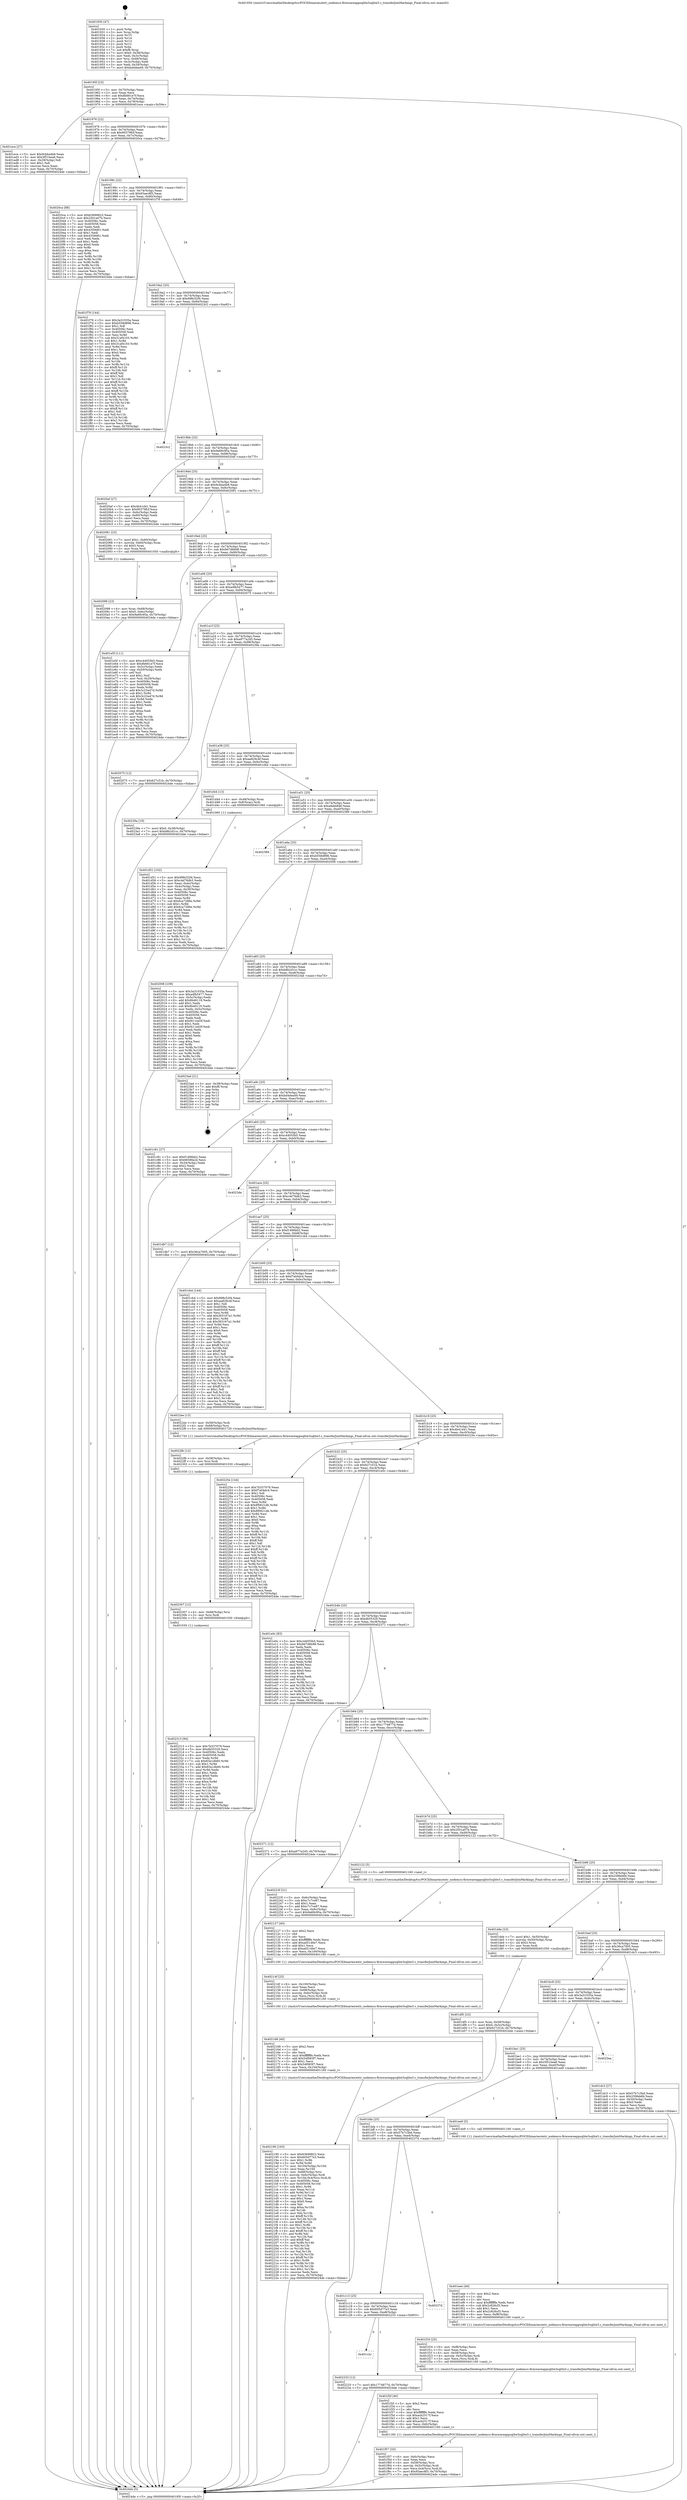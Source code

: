 digraph "0x401930" {
  label = "0x401930 (/mnt/c/Users/mathe/Desktop/tcc/POCII/binaries/extr_nodemcu-firmwareappsqlite3sqlite3.c_transferJoinMarkings_Final-ollvm.out::main(0))"
  labelloc = "t"
  node[shape=record]

  Entry [label="",width=0.3,height=0.3,shape=circle,fillcolor=black,style=filled]
  "0x40195f" [label="{
     0x40195f [23]\l
     | [instrs]\l
     &nbsp;&nbsp;0x40195f \<+3\>: mov -0x70(%rbp),%eax\l
     &nbsp;&nbsp;0x401962 \<+2\>: mov %eax,%ecx\l
     &nbsp;&nbsp;0x401964 \<+6\>: sub $0x8b661e7f,%ecx\l
     &nbsp;&nbsp;0x40196a \<+3\>: mov %eax,-0x74(%rbp)\l
     &nbsp;&nbsp;0x40196d \<+3\>: mov %ecx,-0x78(%rbp)\l
     &nbsp;&nbsp;0x401970 \<+6\>: je 0000000000401ece \<main+0x59e\>\l
  }"]
  "0x401ece" [label="{
     0x401ece [27]\l
     | [instrs]\l
     &nbsp;&nbsp;0x401ece \<+5\>: mov $0x9cbba4b8,%eax\l
     &nbsp;&nbsp;0x401ed3 \<+5\>: mov $0x3f51bea6,%ecx\l
     &nbsp;&nbsp;0x401ed8 \<+3\>: mov -0x29(%rbp),%dl\l
     &nbsp;&nbsp;0x401edb \<+3\>: test $0x1,%dl\l
     &nbsp;&nbsp;0x401ede \<+3\>: cmovne %ecx,%eax\l
     &nbsp;&nbsp;0x401ee1 \<+3\>: mov %eax,-0x70(%rbp)\l
     &nbsp;&nbsp;0x401ee4 \<+5\>: jmp 00000000004024de \<main+0xbae\>\l
  }"]
  "0x401976" [label="{
     0x401976 [22]\l
     | [instrs]\l
     &nbsp;&nbsp;0x401976 \<+5\>: jmp 000000000040197b \<main+0x4b\>\l
     &nbsp;&nbsp;0x40197b \<+3\>: mov -0x74(%rbp),%eax\l
     &nbsp;&nbsp;0x40197e \<+5\>: sub $0x90379fcf,%eax\l
     &nbsp;&nbsp;0x401983 \<+3\>: mov %eax,-0x7c(%rbp)\l
     &nbsp;&nbsp;0x401986 \<+6\>: je 00000000004020ca \<main+0x79a\>\l
  }"]
  Exit [label="",width=0.3,height=0.3,shape=circle,fillcolor=black,style=filled,peripheries=2]
  "0x4020ca" [label="{
     0x4020ca [88]\l
     | [instrs]\l
     &nbsp;&nbsp;0x4020ca \<+5\>: mov $0x63699823,%eax\l
     &nbsp;&nbsp;0x4020cf \<+5\>: mov $0x2501a07b,%ecx\l
     &nbsp;&nbsp;0x4020d4 \<+7\>: mov 0x40506c,%edx\l
     &nbsp;&nbsp;0x4020db \<+7\>: mov 0x405058,%esi\l
     &nbsp;&nbsp;0x4020e2 \<+2\>: mov %edx,%edi\l
     &nbsp;&nbsp;0x4020e4 \<+6\>: add $0x4359d61,%edi\l
     &nbsp;&nbsp;0x4020ea \<+3\>: sub $0x1,%edi\l
     &nbsp;&nbsp;0x4020ed \<+6\>: sub $0x4359d61,%edi\l
     &nbsp;&nbsp;0x4020f3 \<+3\>: imul %edi,%edx\l
     &nbsp;&nbsp;0x4020f6 \<+3\>: and $0x1,%edx\l
     &nbsp;&nbsp;0x4020f9 \<+3\>: cmp $0x0,%edx\l
     &nbsp;&nbsp;0x4020fc \<+4\>: sete %r8b\l
     &nbsp;&nbsp;0x402100 \<+3\>: cmp $0xa,%esi\l
     &nbsp;&nbsp;0x402103 \<+4\>: setl %r9b\l
     &nbsp;&nbsp;0x402107 \<+3\>: mov %r8b,%r10b\l
     &nbsp;&nbsp;0x40210a \<+3\>: and %r9b,%r10b\l
     &nbsp;&nbsp;0x40210d \<+3\>: xor %r9b,%r8b\l
     &nbsp;&nbsp;0x402110 \<+3\>: or %r8b,%r10b\l
     &nbsp;&nbsp;0x402113 \<+4\>: test $0x1,%r10b\l
     &nbsp;&nbsp;0x402117 \<+3\>: cmovne %ecx,%eax\l
     &nbsp;&nbsp;0x40211a \<+3\>: mov %eax,-0x70(%rbp)\l
     &nbsp;&nbsp;0x40211d \<+5\>: jmp 00000000004024de \<main+0xbae\>\l
  }"]
  "0x40198c" [label="{
     0x40198c [22]\l
     | [instrs]\l
     &nbsp;&nbsp;0x40198c \<+5\>: jmp 0000000000401991 \<main+0x61\>\l
     &nbsp;&nbsp;0x401991 \<+3\>: mov -0x74(%rbp),%eax\l
     &nbsp;&nbsp;0x401994 \<+5\>: sub $0x93aec8f3,%eax\l
     &nbsp;&nbsp;0x401999 \<+3\>: mov %eax,-0x80(%rbp)\l
     &nbsp;&nbsp;0x40199c \<+6\>: je 0000000000401f78 \<main+0x648\>\l
  }"]
  "0x402313" [label="{
     0x402313 [94]\l
     | [instrs]\l
     &nbsp;&nbsp;0x402313 \<+5\>: mov $0x7b337079,%eax\l
     &nbsp;&nbsp;0x402318 \<+5\>: mov $0xdb55329,%ecx\l
     &nbsp;&nbsp;0x40231d \<+7\>: mov 0x40506c,%edx\l
     &nbsp;&nbsp;0x402324 \<+8\>: mov 0x405058,%r8d\l
     &nbsp;&nbsp;0x40232c \<+3\>: mov %edx,%r9d\l
     &nbsp;&nbsp;0x40232f \<+7\>: sub $0x83a1db60,%r9d\l
     &nbsp;&nbsp;0x402336 \<+4\>: sub $0x1,%r9d\l
     &nbsp;&nbsp;0x40233a \<+7\>: add $0x83a1db60,%r9d\l
     &nbsp;&nbsp;0x402341 \<+4\>: imul %r9d,%edx\l
     &nbsp;&nbsp;0x402345 \<+3\>: and $0x1,%edx\l
     &nbsp;&nbsp;0x402348 \<+3\>: cmp $0x0,%edx\l
     &nbsp;&nbsp;0x40234b \<+4\>: sete %r10b\l
     &nbsp;&nbsp;0x40234f \<+4\>: cmp $0xa,%r8d\l
     &nbsp;&nbsp;0x402353 \<+4\>: setl %r11b\l
     &nbsp;&nbsp;0x402357 \<+3\>: mov %r10b,%bl\l
     &nbsp;&nbsp;0x40235a \<+3\>: and %r11b,%bl\l
     &nbsp;&nbsp;0x40235d \<+3\>: xor %r11b,%r10b\l
     &nbsp;&nbsp;0x402360 \<+3\>: or %r10b,%bl\l
     &nbsp;&nbsp;0x402363 \<+3\>: test $0x1,%bl\l
     &nbsp;&nbsp;0x402366 \<+3\>: cmovne %ecx,%eax\l
     &nbsp;&nbsp;0x402369 \<+3\>: mov %eax,-0x70(%rbp)\l
     &nbsp;&nbsp;0x40236c \<+5\>: jmp 00000000004024de \<main+0xbae\>\l
  }"]
  "0x401f78" [label="{
     0x401f78 [144]\l
     | [instrs]\l
     &nbsp;&nbsp;0x401f78 \<+5\>: mov $0x3a31035a,%eax\l
     &nbsp;&nbsp;0x401f7d \<+5\>: mov $0xb558d896,%ecx\l
     &nbsp;&nbsp;0x401f82 \<+2\>: mov $0x1,%dl\l
     &nbsp;&nbsp;0x401f84 \<+7\>: mov 0x40506c,%esi\l
     &nbsp;&nbsp;0x401f8b \<+7\>: mov 0x405058,%edi\l
     &nbsp;&nbsp;0x401f92 \<+3\>: mov %esi,%r8d\l
     &nbsp;&nbsp;0x401f95 \<+7\>: sub $0x31af4103,%r8d\l
     &nbsp;&nbsp;0x401f9c \<+4\>: sub $0x1,%r8d\l
     &nbsp;&nbsp;0x401fa0 \<+7\>: add $0x31af4103,%r8d\l
     &nbsp;&nbsp;0x401fa7 \<+4\>: imul %r8d,%esi\l
     &nbsp;&nbsp;0x401fab \<+3\>: and $0x1,%esi\l
     &nbsp;&nbsp;0x401fae \<+3\>: cmp $0x0,%esi\l
     &nbsp;&nbsp;0x401fb1 \<+4\>: sete %r9b\l
     &nbsp;&nbsp;0x401fb5 \<+3\>: cmp $0xa,%edi\l
     &nbsp;&nbsp;0x401fb8 \<+4\>: setl %r10b\l
     &nbsp;&nbsp;0x401fbc \<+3\>: mov %r9b,%r11b\l
     &nbsp;&nbsp;0x401fbf \<+4\>: xor $0xff,%r11b\l
     &nbsp;&nbsp;0x401fc3 \<+3\>: mov %r10b,%bl\l
     &nbsp;&nbsp;0x401fc6 \<+3\>: xor $0xff,%bl\l
     &nbsp;&nbsp;0x401fc9 \<+3\>: xor $0x1,%dl\l
     &nbsp;&nbsp;0x401fcc \<+3\>: mov %r11b,%r14b\l
     &nbsp;&nbsp;0x401fcf \<+4\>: and $0xff,%r14b\l
     &nbsp;&nbsp;0x401fd3 \<+3\>: and %dl,%r9b\l
     &nbsp;&nbsp;0x401fd6 \<+3\>: mov %bl,%r15b\l
     &nbsp;&nbsp;0x401fd9 \<+4\>: and $0xff,%r15b\l
     &nbsp;&nbsp;0x401fdd \<+3\>: and %dl,%r10b\l
     &nbsp;&nbsp;0x401fe0 \<+3\>: or %r9b,%r14b\l
     &nbsp;&nbsp;0x401fe3 \<+3\>: or %r10b,%r15b\l
     &nbsp;&nbsp;0x401fe6 \<+3\>: xor %r15b,%r14b\l
     &nbsp;&nbsp;0x401fe9 \<+3\>: or %bl,%r11b\l
     &nbsp;&nbsp;0x401fec \<+4\>: xor $0xff,%r11b\l
     &nbsp;&nbsp;0x401ff0 \<+3\>: or $0x1,%dl\l
     &nbsp;&nbsp;0x401ff3 \<+3\>: and %dl,%r11b\l
     &nbsp;&nbsp;0x401ff6 \<+3\>: or %r11b,%r14b\l
     &nbsp;&nbsp;0x401ff9 \<+4\>: test $0x1,%r14b\l
     &nbsp;&nbsp;0x401ffd \<+3\>: cmovne %ecx,%eax\l
     &nbsp;&nbsp;0x402000 \<+3\>: mov %eax,-0x70(%rbp)\l
     &nbsp;&nbsp;0x402003 \<+5\>: jmp 00000000004024de \<main+0xbae\>\l
  }"]
  "0x4019a2" [label="{
     0x4019a2 [25]\l
     | [instrs]\l
     &nbsp;&nbsp;0x4019a2 \<+5\>: jmp 00000000004019a7 \<main+0x77\>\l
     &nbsp;&nbsp;0x4019a7 \<+3\>: mov -0x74(%rbp),%eax\l
     &nbsp;&nbsp;0x4019aa \<+5\>: sub $0x998c52f4,%eax\l
     &nbsp;&nbsp;0x4019af \<+6\>: mov %eax,-0x84(%rbp)\l
     &nbsp;&nbsp;0x4019b5 \<+6\>: je 00000000004023c2 \<main+0xa92\>\l
  }"]
  "0x402307" [label="{
     0x402307 [12]\l
     | [instrs]\l
     &nbsp;&nbsp;0x402307 \<+4\>: mov -0x68(%rbp),%rsi\l
     &nbsp;&nbsp;0x40230b \<+3\>: mov %rsi,%rdi\l
     &nbsp;&nbsp;0x40230e \<+5\>: call 0000000000401030 \<free@plt\>\l
     | [calls]\l
     &nbsp;&nbsp;0x401030 \{1\} (unknown)\l
  }"]
  "0x4023c2" [label="{
     0x4023c2\l
  }", style=dashed]
  "0x4019bb" [label="{
     0x4019bb [25]\l
     | [instrs]\l
     &nbsp;&nbsp;0x4019bb \<+5\>: jmp 00000000004019c0 \<main+0x90\>\l
     &nbsp;&nbsp;0x4019c0 \<+3\>: mov -0x74(%rbp),%eax\l
     &nbsp;&nbsp;0x4019c3 \<+5\>: sub $0x9a69c95a,%eax\l
     &nbsp;&nbsp;0x4019c8 \<+6\>: mov %eax,-0x88(%rbp)\l
     &nbsp;&nbsp;0x4019ce \<+6\>: je 00000000004020af \<main+0x77f\>\l
  }"]
  "0x4022fb" [label="{
     0x4022fb [12]\l
     | [instrs]\l
     &nbsp;&nbsp;0x4022fb \<+4\>: mov -0x58(%rbp),%rsi\l
     &nbsp;&nbsp;0x4022ff \<+3\>: mov %rsi,%rdi\l
     &nbsp;&nbsp;0x402302 \<+5\>: call 0000000000401030 \<free@plt\>\l
     | [calls]\l
     &nbsp;&nbsp;0x401030 \{1\} (unknown)\l
  }"]
  "0x4020af" [label="{
     0x4020af [27]\l
     | [instrs]\l
     &nbsp;&nbsp;0x4020af \<+5\>: mov $0x4b41d41,%eax\l
     &nbsp;&nbsp;0x4020b4 \<+5\>: mov $0x90379fcf,%ecx\l
     &nbsp;&nbsp;0x4020b9 \<+3\>: mov -0x6c(%rbp),%edx\l
     &nbsp;&nbsp;0x4020bc \<+3\>: cmp -0x60(%rbp),%edx\l
     &nbsp;&nbsp;0x4020bf \<+3\>: cmovl %ecx,%eax\l
     &nbsp;&nbsp;0x4020c2 \<+3\>: mov %eax,-0x70(%rbp)\l
     &nbsp;&nbsp;0x4020c5 \<+5\>: jmp 00000000004024de \<main+0xbae\>\l
  }"]
  "0x4019d4" [label="{
     0x4019d4 [25]\l
     | [instrs]\l
     &nbsp;&nbsp;0x4019d4 \<+5\>: jmp 00000000004019d9 \<main+0xa9\>\l
     &nbsp;&nbsp;0x4019d9 \<+3\>: mov -0x74(%rbp),%eax\l
     &nbsp;&nbsp;0x4019dc \<+5\>: sub $0x9cbba4b8,%eax\l
     &nbsp;&nbsp;0x4019e1 \<+6\>: mov %eax,-0x8c(%rbp)\l
     &nbsp;&nbsp;0x4019e7 \<+6\>: je 0000000000402081 \<main+0x751\>\l
  }"]
  "0x401c2c" [label="{
     0x401c2c\l
  }", style=dashed]
  "0x402081" [label="{
     0x402081 [23]\l
     | [instrs]\l
     &nbsp;&nbsp;0x402081 \<+7\>: movl $0x1,-0x60(%rbp)\l
     &nbsp;&nbsp;0x402088 \<+4\>: movslq -0x60(%rbp),%rax\l
     &nbsp;&nbsp;0x40208c \<+4\>: shl $0x3,%rax\l
     &nbsp;&nbsp;0x402090 \<+3\>: mov %rax,%rdi\l
     &nbsp;&nbsp;0x402093 \<+5\>: call 0000000000401050 \<malloc@plt\>\l
     | [calls]\l
     &nbsp;&nbsp;0x401050 \{1\} (unknown)\l
  }"]
  "0x4019ed" [label="{
     0x4019ed [25]\l
     | [instrs]\l
     &nbsp;&nbsp;0x4019ed \<+5\>: jmp 00000000004019f2 \<main+0xc2\>\l
     &nbsp;&nbsp;0x4019f2 \<+3\>: mov -0x74(%rbp),%eax\l
     &nbsp;&nbsp;0x4019f5 \<+5\>: sub $0x9d7d6b98,%eax\l
     &nbsp;&nbsp;0x4019fa \<+6\>: mov %eax,-0x90(%rbp)\l
     &nbsp;&nbsp;0x401a00 \<+6\>: je 0000000000401e5f \<main+0x52f\>\l
  }"]
  "0x402233" [label="{
     0x402233 [12]\l
     | [instrs]\l
     &nbsp;&nbsp;0x402233 \<+7\>: movl $0x1774877d,-0x70(%rbp)\l
     &nbsp;&nbsp;0x40223a \<+5\>: jmp 00000000004024de \<main+0xbae\>\l
  }"]
  "0x401e5f" [label="{
     0x401e5f [111]\l
     | [instrs]\l
     &nbsp;&nbsp;0x401e5f \<+5\>: mov $0xc44055b5,%eax\l
     &nbsp;&nbsp;0x401e64 \<+5\>: mov $0x8b661e7f,%ecx\l
     &nbsp;&nbsp;0x401e69 \<+3\>: mov -0x5c(%rbp),%edx\l
     &nbsp;&nbsp;0x401e6c \<+3\>: cmp -0x50(%rbp),%edx\l
     &nbsp;&nbsp;0x401e6f \<+4\>: setl %sil\l
     &nbsp;&nbsp;0x401e73 \<+4\>: and $0x1,%sil\l
     &nbsp;&nbsp;0x401e77 \<+4\>: mov %sil,-0x29(%rbp)\l
     &nbsp;&nbsp;0x401e7b \<+7\>: mov 0x40506c,%edx\l
     &nbsp;&nbsp;0x401e82 \<+7\>: mov 0x405058,%edi\l
     &nbsp;&nbsp;0x401e89 \<+3\>: mov %edx,%r8d\l
     &nbsp;&nbsp;0x401e8c \<+7\>: add $0x3c23a47d,%r8d\l
     &nbsp;&nbsp;0x401e93 \<+4\>: sub $0x1,%r8d\l
     &nbsp;&nbsp;0x401e97 \<+7\>: sub $0x3c23a47d,%r8d\l
     &nbsp;&nbsp;0x401e9e \<+4\>: imul %r8d,%edx\l
     &nbsp;&nbsp;0x401ea2 \<+3\>: and $0x1,%edx\l
     &nbsp;&nbsp;0x401ea5 \<+3\>: cmp $0x0,%edx\l
     &nbsp;&nbsp;0x401ea8 \<+4\>: sete %sil\l
     &nbsp;&nbsp;0x401eac \<+3\>: cmp $0xa,%edi\l
     &nbsp;&nbsp;0x401eaf \<+4\>: setl %r9b\l
     &nbsp;&nbsp;0x401eb3 \<+3\>: mov %sil,%r10b\l
     &nbsp;&nbsp;0x401eb6 \<+3\>: and %r9b,%r10b\l
     &nbsp;&nbsp;0x401eb9 \<+3\>: xor %r9b,%sil\l
     &nbsp;&nbsp;0x401ebc \<+3\>: or %sil,%r10b\l
     &nbsp;&nbsp;0x401ebf \<+4\>: test $0x1,%r10b\l
     &nbsp;&nbsp;0x401ec3 \<+3\>: cmovne %ecx,%eax\l
     &nbsp;&nbsp;0x401ec6 \<+3\>: mov %eax,-0x70(%rbp)\l
     &nbsp;&nbsp;0x401ec9 \<+5\>: jmp 00000000004024de \<main+0xbae\>\l
  }"]
  "0x401a06" [label="{
     0x401a06 [25]\l
     | [instrs]\l
     &nbsp;&nbsp;0x401a06 \<+5\>: jmp 0000000000401a0b \<main+0xdb\>\l
     &nbsp;&nbsp;0x401a0b \<+3\>: mov -0x74(%rbp),%eax\l
     &nbsp;&nbsp;0x401a0e \<+5\>: sub $0xa4fb5477,%eax\l
     &nbsp;&nbsp;0x401a13 \<+6\>: mov %eax,-0x94(%rbp)\l
     &nbsp;&nbsp;0x401a19 \<+6\>: je 0000000000402075 \<main+0x745\>\l
  }"]
  "0x401c13" [label="{
     0x401c13 [25]\l
     | [instrs]\l
     &nbsp;&nbsp;0x401c13 \<+5\>: jmp 0000000000401c18 \<main+0x2e8\>\l
     &nbsp;&nbsp;0x401c18 \<+3\>: mov -0x74(%rbp),%eax\l
     &nbsp;&nbsp;0x401c1b \<+5\>: sub $0x605d77e3,%eax\l
     &nbsp;&nbsp;0x401c20 \<+6\>: mov %eax,-0xe8(%rbp)\l
     &nbsp;&nbsp;0x401c26 \<+6\>: je 0000000000402233 \<main+0x903\>\l
  }"]
  "0x402075" [label="{
     0x402075 [12]\l
     | [instrs]\l
     &nbsp;&nbsp;0x402075 \<+7\>: movl $0x627c51b,-0x70(%rbp)\l
     &nbsp;&nbsp;0x40207c \<+5\>: jmp 00000000004024de \<main+0xbae\>\l
  }"]
  "0x401a1f" [label="{
     0x401a1f [25]\l
     | [instrs]\l
     &nbsp;&nbsp;0x401a1f \<+5\>: jmp 0000000000401a24 \<main+0xf4\>\l
     &nbsp;&nbsp;0x401a24 \<+3\>: mov -0x74(%rbp),%eax\l
     &nbsp;&nbsp;0x401a27 \<+5\>: sub $0xa977a245,%eax\l
     &nbsp;&nbsp;0x401a2c \<+6\>: mov %eax,-0x98(%rbp)\l
     &nbsp;&nbsp;0x401a32 \<+6\>: je 000000000040239a \<main+0xa6a\>\l
  }"]
  "0x40237d" [label="{
     0x40237d\l
  }", style=dashed]
  "0x40239a" [label="{
     0x40239a [19]\l
     | [instrs]\l
     &nbsp;&nbsp;0x40239a \<+7\>: movl $0x0,-0x38(%rbp)\l
     &nbsp;&nbsp;0x4023a1 \<+7\>: movl $0xb8b2d1cc,-0x70(%rbp)\l
     &nbsp;&nbsp;0x4023a8 \<+5\>: jmp 00000000004024de \<main+0xbae\>\l
  }"]
  "0x401a38" [label="{
     0x401a38 [25]\l
     | [instrs]\l
     &nbsp;&nbsp;0x401a38 \<+5\>: jmp 0000000000401a3d \<main+0x10d\>\l
     &nbsp;&nbsp;0x401a3d \<+3\>: mov -0x74(%rbp),%eax\l
     &nbsp;&nbsp;0x401a40 \<+5\>: sub $0xaa829c4f,%eax\l
     &nbsp;&nbsp;0x401a45 \<+6\>: mov %eax,-0x9c(%rbp)\l
     &nbsp;&nbsp;0x401a4b \<+6\>: je 0000000000401d44 \<main+0x414\>\l
  }"]
  "0x402190" [label="{
     0x402190 [163]\l
     | [instrs]\l
     &nbsp;&nbsp;0x402190 \<+5\>: mov $0x63699823,%ecx\l
     &nbsp;&nbsp;0x402195 \<+5\>: mov $0x605d77e3,%edx\l
     &nbsp;&nbsp;0x40219a \<+3\>: mov $0x1,%r8b\l
     &nbsp;&nbsp;0x40219d \<+3\>: xor %r9d,%r9d\l
     &nbsp;&nbsp;0x4021a0 \<+7\>: mov -0x104(%rbp),%r10d\l
     &nbsp;&nbsp;0x4021a7 \<+4\>: imul %eax,%r10d\l
     &nbsp;&nbsp;0x4021ab \<+4\>: mov -0x68(%rbp),%rsi\l
     &nbsp;&nbsp;0x4021af \<+4\>: movslq -0x6c(%rbp),%rdi\l
     &nbsp;&nbsp;0x4021b3 \<+5\>: mov %r10d,0x4(%rsi,%rdi,8)\l
     &nbsp;&nbsp;0x4021b8 \<+7\>: mov 0x40506c,%eax\l
     &nbsp;&nbsp;0x4021bf \<+8\>: mov 0x405058,%r10d\l
     &nbsp;&nbsp;0x4021c7 \<+4\>: sub $0x1,%r9d\l
     &nbsp;&nbsp;0x4021cb \<+3\>: mov %eax,%r11d\l
     &nbsp;&nbsp;0x4021ce \<+3\>: add %r9d,%r11d\l
     &nbsp;&nbsp;0x4021d1 \<+4\>: imul %r11d,%eax\l
     &nbsp;&nbsp;0x4021d5 \<+3\>: and $0x1,%eax\l
     &nbsp;&nbsp;0x4021d8 \<+3\>: cmp $0x0,%eax\l
     &nbsp;&nbsp;0x4021db \<+3\>: sete %bl\l
     &nbsp;&nbsp;0x4021de \<+4\>: cmp $0xa,%r10d\l
     &nbsp;&nbsp;0x4021e2 \<+4\>: setl %r14b\l
     &nbsp;&nbsp;0x4021e6 \<+3\>: mov %bl,%r15b\l
     &nbsp;&nbsp;0x4021e9 \<+4\>: xor $0xff,%r15b\l
     &nbsp;&nbsp;0x4021ed \<+3\>: mov %r14b,%r12b\l
     &nbsp;&nbsp;0x4021f0 \<+4\>: xor $0xff,%r12b\l
     &nbsp;&nbsp;0x4021f4 \<+4\>: xor $0x1,%r8b\l
     &nbsp;&nbsp;0x4021f8 \<+3\>: mov %r15b,%r13b\l
     &nbsp;&nbsp;0x4021fb \<+4\>: and $0xff,%r13b\l
     &nbsp;&nbsp;0x4021ff \<+3\>: and %r8b,%bl\l
     &nbsp;&nbsp;0x402202 \<+3\>: mov %r12b,%al\l
     &nbsp;&nbsp;0x402205 \<+2\>: and $0xff,%al\l
     &nbsp;&nbsp;0x402207 \<+3\>: and %r8b,%r14b\l
     &nbsp;&nbsp;0x40220a \<+3\>: or %bl,%r13b\l
     &nbsp;&nbsp;0x40220d \<+3\>: or %r14b,%al\l
     &nbsp;&nbsp;0x402210 \<+3\>: xor %al,%r13b\l
     &nbsp;&nbsp;0x402213 \<+3\>: or %r12b,%r15b\l
     &nbsp;&nbsp;0x402216 \<+4\>: xor $0xff,%r15b\l
     &nbsp;&nbsp;0x40221a \<+4\>: or $0x1,%r8b\l
     &nbsp;&nbsp;0x40221e \<+3\>: and %r8b,%r15b\l
     &nbsp;&nbsp;0x402221 \<+3\>: or %r15b,%r13b\l
     &nbsp;&nbsp;0x402224 \<+4\>: test $0x1,%r13b\l
     &nbsp;&nbsp;0x402228 \<+3\>: cmovne %edx,%ecx\l
     &nbsp;&nbsp;0x40222b \<+3\>: mov %ecx,-0x70(%rbp)\l
     &nbsp;&nbsp;0x40222e \<+5\>: jmp 00000000004024de \<main+0xbae\>\l
  }"]
  "0x401d44" [label="{
     0x401d44 [13]\l
     | [instrs]\l
     &nbsp;&nbsp;0x401d44 \<+4\>: mov -0x48(%rbp),%rax\l
     &nbsp;&nbsp;0x401d48 \<+4\>: mov 0x8(%rax),%rdi\l
     &nbsp;&nbsp;0x401d4c \<+5\>: call 0000000000401060 \<atoi@plt\>\l
     | [calls]\l
     &nbsp;&nbsp;0x401060 \{1\} (unknown)\l
  }"]
  "0x401a51" [label="{
     0x401a51 [25]\l
     | [instrs]\l
     &nbsp;&nbsp;0x401a51 \<+5\>: jmp 0000000000401a56 \<main+0x126\>\l
     &nbsp;&nbsp;0x401a56 \<+3\>: mov -0x74(%rbp),%eax\l
     &nbsp;&nbsp;0x401a59 \<+5\>: sub $0xafabb848,%eax\l
     &nbsp;&nbsp;0x401a5e \<+6\>: mov %eax,-0xa0(%rbp)\l
     &nbsp;&nbsp;0x401a64 \<+6\>: je 0000000000402389 \<main+0xa59\>\l
  }"]
  "0x402168" [label="{
     0x402168 [40]\l
     | [instrs]\l
     &nbsp;&nbsp;0x402168 \<+5\>: mov $0x2,%ecx\l
     &nbsp;&nbsp;0x40216d \<+1\>: cltd\l
     &nbsp;&nbsp;0x40216e \<+2\>: idiv %ecx\l
     &nbsp;&nbsp;0x402170 \<+6\>: imul $0xfffffffe,%edx,%ecx\l
     &nbsp;&nbsp;0x402176 \<+6\>: add $0x54f083f7,%ecx\l
     &nbsp;&nbsp;0x40217c \<+3\>: add $0x1,%ecx\l
     &nbsp;&nbsp;0x40217f \<+6\>: sub $0x54f083f7,%ecx\l
     &nbsp;&nbsp;0x402185 \<+6\>: mov %ecx,-0x104(%rbp)\l
     &nbsp;&nbsp;0x40218b \<+5\>: call 0000000000401160 \<next_i\>\l
     | [calls]\l
     &nbsp;&nbsp;0x401160 \{1\} (/mnt/c/Users/mathe/Desktop/tcc/POCII/binaries/extr_nodemcu-firmwareappsqlite3sqlite3.c_transferJoinMarkings_Final-ollvm.out::next_i)\l
  }"]
  "0x402389" [label="{
     0x402389\l
  }", style=dashed]
  "0x401a6a" [label="{
     0x401a6a [25]\l
     | [instrs]\l
     &nbsp;&nbsp;0x401a6a \<+5\>: jmp 0000000000401a6f \<main+0x13f\>\l
     &nbsp;&nbsp;0x401a6f \<+3\>: mov -0x74(%rbp),%eax\l
     &nbsp;&nbsp;0x401a72 \<+5\>: sub $0xb558d896,%eax\l
     &nbsp;&nbsp;0x401a77 \<+6\>: mov %eax,-0xa4(%rbp)\l
     &nbsp;&nbsp;0x401a7d \<+6\>: je 0000000000402008 \<main+0x6d8\>\l
  }"]
  "0x40214f" [label="{
     0x40214f [25]\l
     | [instrs]\l
     &nbsp;&nbsp;0x40214f \<+6\>: mov -0x100(%rbp),%ecx\l
     &nbsp;&nbsp;0x402155 \<+3\>: imul %eax,%ecx\l
     &nbsp;&nbsp;0x402158 \<+4\>: mov -0x68(%rbp),%rsi\l
     &nbsp;&nbsp;0x40215c \<+4\>: movslq -0x6c(%rbp),%rdi\l
     &nbsp;&nbsp;0x402160 \<+3\>: mov %ecx,(%rsi,%rdi,8)\l
     &nbsp;&nbsp;0x402163 \<+5\>: call 0000000000401160 \<next_i\>\l
     | [calls]\l
     &nbsp;&nbsp;0x401160 \{1\} (/mnt/c/Users/mathe/Desktop/tcc/POCII/binaries/extr_nodemcu-firmwareappsqlite3sqlite3.c_transferJoinMarkings_Final-ollvm.out::next_i)\l
  }"]
  "0x402008" [label="{
     0x402008 [109]\l
     | [instrs]\l
     &nbsp;&nbsp;0x402008 \<+5\>: mov $0x3a31035a,%eax\l
     &nbsp;&nbsp;0x40200d \<+5\>: mov $0xa4fb5477,%ecx\l
     &nbsp;&nbsp;0x402012 \<+3\>: mov -0x5c(%rbp),%edx\l
     &nbsp;&nbsp;0x402015 \<+6\>: add $0x6b46116,%edx\l
     &nbsp;&nbsp;0x40201b \<+3\>: add $0x1,%edx\l
     &nbsp;&nbsp;0x40201e \<+6\>: sub $0x6b46116,%edx\l
     &nbsp;&nbsp;0x402024 \<+3\>: mov %edx,-0x5c(%rbp)\l
     &nbsp;&nbsp;0x402027 \<+7\>: mov 0x40506c,%edx\l
     &nbsp;&nbsp;0x40202e \<+7\>: mov 0x405058,%esi\l
     &nbsp;&nbsp;0x402035 \<+2\>: mov %edx,%edi\l
     &nbsp;&nbsp;0x402037 \<+6\>: add $0xf411ed3f,%edi\l
     &nbsp;&nbsp;0x40203d \<+3\>: sub $0x1,%edi\l
     &nbsp;&nbsp;0x402040 \<+6\>: sub $0xf411ed3f,%edi\l
     &nbsp;&nbsp;0x402046 \<+3\>: imul %edi,%edx\l
     &nbsp;&nbsp;0x402049 \<+3\>: and $0x1,%edx\l
     &nbsp;&nbsp;0x40204c \<+3\>: cmp $0x0,%edx\l
     &nbsp;&nbsp;0x40204f \<+4\>: sete %r8b\l
     &nbsp;&nbsp;0x402053 \<+3\>: cmp $0xa,%esi\l
     &nbsp;&nbsp;0x402056 \<+4\>: setl %r9b\l
     &nbsp;&nbsp;0x40205a \<+3\>: mov %r8b,%r10b\l
     &nbsp;&nbsp;0x40205d \<+3\>: and %r9b,%r10b\l
     &nbsp;&nbsp;0x402060 \<+3\>: xor %r9b,%r8b\l
     &nbsp;&nbsp;0x402063 \<+3\>: or %r8b,%r10b\l
     &nbsp;&nbsp;0x402066 \<+4\>: test $0x1,%r10b\l
     &nbsp;&nbsp;0x40206a \<+3\>: cmovne %ecx,%eax\l
     &nbsp;&nbsp;0x40206d \<+3\>: mov %eax,-0x70(%rbp)\l
     &nbsp;&nbsp;0x402070 \<+5\>: jmp 00000000004024de \<main+0xbae\>\l
  }"]
  "0x401a83" [label="{
     0x401a83 [25]\l
     | [instrs]\l
     &nbsp;&nbsp;0x401a83 \<+5\>: jmp 0000000000401a88 \<main+0x158\>\l
     &nbsp;&nbsp;0x401a88 \<+3\>: mov -0x74(%rbp),%eax\l
     &nbsp;&nbsp;0x401a8b \<+5\>: sub $0xb8b2d1cc,%eax\l
     &nbsp;&nbsp;0x401a90 \<+6\>: mov %eax,-0xa8(%rbp)\l
     &nbsp;&nbsp;0x401a96 \<+6\>: je 00000000004023ad \<main+0xa7d\>\l
  }"]
  "0x402127" [label="{
     0x402127 [40]\l
     | [instrs]\l
     &nbsp;&nbsp;0x402127 \<+5\>: mov $0x2,%ecx\l
     &nbsp;&nbsp;0x40212c \<+1\>: cltd\l
     &nbsp;&nbsp;0x40212d \<+2\>: idiv %ecx\l
     &nbsp;&nbsp;0x40212f \<+6\>: imul $0xfffffffe,%edx,%ecx\l
     &nbsp;&nbsp;0x402135 \<+6\>: add $0xad5146e7,%ecx\l
     &nbsp;&nbsp;0x40213b \<+3\>: add $0x1,%ecx\l
     &nbsp;&nbsp;0x40213e \<+6\>: sub $0xad5146e7,%ecx\l
     &nbsp;&nbsp;0x402144 \<+6\>: mov %ecx,-0x100(%rbp)\l
     &nbsp;&nbsp;0x40214a \<+5\>: call 0000000000401160 \<next_i\>\l
     | [calls]\l
     &nbsp;&nbsp;0x401160 \{1\} (/mnt/c/Users/mathe/Desktop/tcc/POCII/binaries/extr_nodemcu-firmwareappsqlite3sqlite3.c_transferJoinMarkings_Final-ollvm.out::next_i)\l
  }"]
  "0x4023ad" [label="{
     0x4023ad [21]\l
     | [instrs]\l
     &nbsp;&nbsp;0x4023ad \<+3\>: mov -0x38(%rbp),%eax\l
     &nbsp;&nbsp;0x4023b0 \<+7\>: add $0xf8,%rsp\l
     &nbsp;&nbsp;0x4023b7 \<+1\>: pop %rbx\l
     &nbsp;&nbsp;0x4023b8 \<+2\>: pop %r12\l
     &nbsp;&nbsp;0x4023ba \<+2\>: pop %r13\l
     &nbsp;&nbsp;0x4023bc \<+2\>: pop %r14\l
     &nbsp;&nbsp;0x4023be \<+2\>: pop %r15\l
     &nbsp;&nbsp;0x4023c0 \<+1\>: pop %rbp\l
     &nbsp;&nbsp;0x4023c1 \<+1\>: ret\l
  }"]
  "0x401a9c" [label="{
     0x401a9c [25]\l
     | [instrs]\l
     &nbsp;&nbsp;0x401a9c \<+5\>: jmp 0000000000401aa1 \<main+0x171\>\l
     &nbsp;&nbsp;0x401aa1 \<+3\>: mov -0x74(%rbp),%eax\l
     &nbsp;&nbsp;0x401aa4 \<+5\>: sub $0xbd4dea49,%eax\l
     &nbsp;&nbsp;0x401aa9 \<+6\>: mov %eax,-0xac(%rbp)\l
     &nbsp;&nbsp;0x401aaf \<+6\>: je 0000000000401c81 \<main+0x351\>\l
  }"]
  "0x402098" [label="{
     0x402098 [23]\l
     | [instrs]\l
     &nbsp;&nbsp;0x402098 \<+4\>: mov %rax,-0x68(%rbp)\l
     &nbsp;&nbsp;0x40209c \<+7\>: movl $0x0,-0x6c(%rbp)\l
     &nbsp;&nbsp;0x4020a3 \<+7\>: movl $0x9a69c95a,-0x70(%rbp)\l
     &nbsp;&nbsp;0x4020aa \<+5\>: jmp 00000000004024de \<main+0xbae\>\l
  }"]
  "0x401c81" [label="{
     0x401c81 [27]\l
     | [instrs]\l
     &nbsp;&nbsp;0x401c81 \<+5\>: mov $0xf1496bb2,%eax\l
     &nbsp;&nbsp;0x401c86 \<+5\>: mov $0x6658fa2d,%ecx\l
     &nbsp;&nbsp;0x401c8b \<+3\>: mov -0x34(%rbp),%edx\l
     &nbsp;&nbsp;0x401c8e \<+3\>: cmp $0x2,%edx\l
     &nbsp;&nbsp;0x401c91 \<+3\>: cmovne %ecx,%eax\l
     &nbsp;&nbsp;0x401c94 \<+3\>: mov %eax,-0x70(%rbp)\l
     &nbsp;&nbsp;0x401c97 \<+5\>: jmp 00000000004024de \<main+0xbae\>\l
  }"]
  "0x401ab5" [label="{
     0x401ab5 [25]\l
     | [instrs]\l
     &nbsp;&nbsp;0x401ab5 \<+5\>: jmp 0000000000401aba \<main+0x18a\>\l
     &nbsp;&nbsp;0x401aba \<+3\>: mov -0x74(%rbp),%eax\l
     &nbsp;&nbsp;0x401abd \<+5\>: sub $0xc44055b5,%eax\l
     &nbsp;&nbsp;0x401ac2 \<+6\>: mov %eax,-0xb0(%rbp)\l
     &nbsp;&nbsp;0x401ac8 \<+6\>: je 00000000004023de \<main+0xaae\>\l
  }"]
  "0x4024de" [label="{
     0x4024de [5]\l
     | [instrs]\l
     &nbsp;&nbsp;0x4024de \<+5\>: jmp 000000000040195f \<main+0x2f\>\l
  }"]
  "0x401930" [label="{
     0x401930 [47]\l
     | [instrs]\l
     &nbsp;&nbsp;0x401930 \<+1\>: push %rbp\l
     &nbsp;&nbsp;0x401931 \<+3\>: mov %rsp,%rbp\l
     &nbsp;&nbsp;0x401934 \<+2\>: push %r15\l
     &nbsp;&nbsp;0x401936 \<+2\>: push %r14\l
     &nbsp;&nbsp;0x401938 \<+2\>: push %r13\l
     &nbsp;&nbsp;0x40193a \<+2\>: push %r12\l
     &nbsp;&nbsp;0x40193c \<+1\>: push %rbx\l
     &nbsp;&nbsp;0x40193d \<+7\>: sub $0xf8,%rsp\l
     &nbsp;&nbsp;0x401944 \<+7\>: movl $0x0,-0x38(%rbp)\l
     &nbsp;&nbsp;0x40194b \<+3\>: mov %edi,-0x3c(%rbp)\l
     &nbsp;&nbsp;0x40194e \<+4\>: mov %rsi,-0x48(%rbp)\l
     &nbsp;&nbsp;0x401952 \<+3\>: mov -0x3c(%rbp),%edi\l
     &nbsp;&nbsp;0x401955 \<+3\>: mov %edi,-0x34(%rbp)\l
     &nbsp;&nbsp;0x401958 \<+7\>: movl $0xbd4dea49,-0x70(%rbp)\l
  }"]
  "0x401f57" [label="{
     0x401f57 [33]\l
     | [instrs]\l
     &nbsp;&nbsp;0x401f57 \<+6\>: mov -0xfc(%rbp),%ecx\l
     &nbsp;&nbsp;0x401f5d \<+3\>: imul %eax,%ecx\l
     &nbsp;&nbsp;0x401f60 \<+4\>: mov -0x58(%rbp),%rsi\l
     &nbsp;&nbsp;0x401f64 \<+4\>: movslq -0x5c(%rbp),%rdi\l
     &nbsp;&nbsp;0x401f68 \<+4\>: mov %ecx,0x4(%rsi,%rdi,8)\l
     &nbsp;&nbsp;0x401f6c \<+7\>: movl $0x93aec8f3,-0x70(%rbp)\l
     &nbsp;&nbsp;0x401f73 \<+5\>: jmp 00000000004024de \<main+0xbae\>\l
  }"]
  "0x4023de" [label="{
     0x4023de\l
  }", style=dashed]
  "0x401ace" [label="{
     0x401ace [25]\l
     | [instrs]\l
     &nbsp;&nbsp;0x401ace \<+5\>: jmp 0000000000401ad3 \<main+0x1a3\>\l
     &nbsp;&nbsp;0x401ad3 \<+3\>: mov -0x74(%rbp),%eax\l
     &nbsp;&nbsp;0x401ad6 \<+5\>: sub $0xc4d76db3,%eax\l
     &nbsp;&nbsp;0x401adb \<+6\>: mov %eax,-0xb4(%rbp)\l
     &nbsp;&nbsp;0x401ae1 \<+6\>: je 0000000000401db7 \<main+0x487\>\l
  }"]
  "0x401f2f" [label="{
     0x401f2f [40]\l
     | [instrs]\l
     &nbsp;&nbsp;0x401f2f \<+5\>: mov $0x2,%ecx\l
     &nbsp;&nbsp;0x401f34 \<+1\>: cltd\l
     &nbsp;&nbsp;0x401f35 \<+2\>: idiv %ecx\l
     &nbsp;&nbsp;0x401f37 \<+6\>: imul $0xfffffffe,%edx,%ecx\l
     &nbsp;&nbsp;0x401f3d \<+6\>: sub $0xacb2517f,%ecx\l
     &nbsp;&nbsp;0x401f43 \<+3\>: add $0x1,%ecx\l
     &nbsp;&nbsp;0x401f46 \<+6\>: add $0xacb2517f,%ecx\l
     &nbsp;&nbsp;0x401f4c \<+6\>: mov %ecx,-0xfc(%rbp)\l
     &nbsp;&nbsp;0x401f52 \<+5\>: call 0000000000401160 \<next_i\>\l
     | [calls]\l
     &nbsp;&nbsp;0x401160 \{1\} (/mnt/c/Users/mathe/Desktop/tcc/POCII/binaries/extr_nodemcu-firmwareappsqlite3sqlite3.c_transferJoinMarkings_Final-ollvm.out::next_i)\l
  }"]
  "0x401db7" [label="{
     0x401db7 [12]\l
     | [instrs]\l
     &nbsp;&nbsp;0x401db7 \<+7\>: movl $0x36ca7005,-0x70(%rbp)\l
     &nbsp;&nbsp;0x401dbe \<+5\>: jmp 00000000004024de \<main+0xbae\>\l
  }"]
  "0x401ae7" [label="{
     0x401ae7 [25]\l
     | [instrs]\l
     &nbsp;&nbsp;0x401ae7 \<+5\>: jmp 0000000000401aec \<main+0x1bc\>\l
     &nbsp;&nbsp;0x401aec \<+3\>: mov -0x74(%rbp),%eax\l
     &nbsp;&nbsp;0x401aef \<+5\>: sub $0xf1496bb2,%eax\l
     &nbsp;&nbsp;0x401af4 \<+6\>: mov %eax,-0xb8(%rbp)\l
     &nbsp;&nbsp;0x401afa \<+6\>: je 0000000000401cb4 \<main+0x384\>\l
  }"]
  "0x401f16" [label="{
     0x401f16 [25]\l
     | [instrs]\l
     &nbsp;&nbsp;0x401f16 \<+6\>: mov -0xf8(%rbp),%ecx\l
     &nbsp;&nbsp;0x401f1c \<+3\>: imul %eax,%ecx\l
     &nbsp;&nbsp;0x401f1f \<+4\>: mov -0x58(%rbp),%rsi\l
     &nbsp;&nbsp;0x401f23 \<+4\>: movslq -0x5c(%rbp),%rdi\l
     &nbsp;&nbsp;0x401f27 \<+3\>: mov %ecx,(%rsi,%rdi,8)\l
     &nbsp;&nbsp;0x401f2a \<+5\>: call 0000000000401160 \<next_i\>\l
     | [calls]\l
     &nbsp;&nbsp;0x401160 \{1\} (/mnt/c/Users/mathe/Desktop/tcc/POCII/binaries/extr_nodemcu-firmwareappsqlite3sqlite3.c_transferJoinMarkings_Final-ollvm.out::next_i)\l
  }"]
  "0x401cb4" [label="{
     0x401cb4 [144]\l
     | [instrs]\l
     &nbsp;&nbsp;0x401cb4 \<+5\>: mov $0x998c52f4,%eax\l
     &nbsp;&nbsp;0x401cb9 \<+5\>: mov $0xaa829c4f,%ecx\l
     &nbsp;&nbsp;0x401cbe \<+2\>: mov $0x1,%dl\l
     &nbsp;&nbsp;0x401cc0 \<+7\>: mov 0x40506c,%esi\l
     &nbsp;&nbsp;0x401cc7 \<+7\>: mov 0x405058,%edi\l
     &nbsp;&nbsp;0x401cce \<+3\>: mov %esi,%r8d\l
     &nbsp;&nbsp;0x401cd1 \<+7\>: add $0x363167a1,%r8d\l
     &nbsp;&nbsp;0x401cd8 \<+4\>: sub $0x1,%r8d\l
     &nbsp;&nbsp;0x401cdc \<+7\>: sub $0x363167a1,%r8d\l
     &nbsp;&nbsp;0x401ce3 \<+4\>: imul %r8d,%esi\l
     &nbsp;&nbsp;0x401ce7 \<+3\>: and $0x1,%esi\l
     &nbsp;&nbsp;0x401cea \<+3\>: cmp $0x0,%esi\l
     &nbsp;&nbsp;0x401ced \<+4\>: sete %r9b\l
     &nbsp;&nbsp;0x401cf1 \<+3\>: cmp $0xa,%edi\l
     &nbsp;&nbsp;0x401cf4 \<+4\>: setl %r10b\l
     &nbsp;&nbsp;0x401cf8 \<+3\>: mov %r9b,%r11b\l
     &nbsp;&nbsp;0x401cfb \<+4\>: xor $0xff,%r11b\l
     &nbsp;&nbsp;0x401cff \<+3\>: mov %r10b,%bl\l
     &nbsp;&nbsp;0x401d02 \<+3\>: xor $0xff,%bl\l
     &nbsp;&nbsp;0x401d05 \<+3\>: xor $0x1,%dl\l
     &nbsp;&nbsp;0x401d08 \<+3\>: mov %r11b,%r14b\l
     &nbsp;&nbsp;0x401d0b \<+4\>: and $0xff,%r14b\l
     &nbsp;&nbsp;0x401d0f \<+3\>: and %dl,%r9b\l
     &nbsp;&nbsp;0x401d12 \<+3\>: mov %bl,%r15b\l
     &nbsp;&nbsp;0x401d15 \<+4\>: and $0xff,%r15b\l
     &nbsp;&nbsp;0x401d19 \<+3\>: and %dl,%r10b\l
     &nbsp;&nbsp;0x401d1c \<+3\>: or %r9b,%r14b\l
     &nbsp;&nbsp;0x401d1f \<+3\>: or %r10b,%r15b\l
     &nbsp;&nbsp;0x401d22 \<+3\>: xor %r15b,%r14b\l
     &nbsp;&nbsp;0x401d25 \<+3\>: or %bl,%r11b\l
     &nbsp;&nbsp;0x401d28 \<+4\>: xor $0xff,%r11b\l
     &nbsp;&nbsp;0x401d2c \<+3\>: or $0x1,%dl\l
     &nbsp;&nbsp;0x401d2f \<+3\>: and %dl,%r11b\l
     &nbsp;&nbsp;0x401d32 \<+3\>: or %r11b,%r14b\l
     &nbsp;&nbsp;0x401d35 \<+4\>: test $0x1,%r14b\l
     &nbsp;&nbsp;0x401d39 \<+3\>: cmovne %ecx,%eax\l
     &nbsp;&nbsp;0x401d3c \<+3\>: mov %eax,-0x70(%rbp)\l
     &nbsp;&nbsp;0x401d3f \<+5\>: jmp 00000000004024de \<main+0xbae\>\l
  }"]
  "0x401b00" [label="{
     0x401b00 [25]\l
     | [instrs]\l
     &nbsp;&nbsp;0x401b00 \<+5\>: jmp 0000000000401b05 \<main+0x1d5\>\l
     &nbsp;&nbsp;0x401b05 \<+3\>: mov -0x74(%rbp),%eax\l
     &nbsp;&nbsp;0x401b08 \<+5\>: sub $0xf7a04dc4,%eax\l
     &nbsp;&nbsp;0x401b0d \<+6\>: mov %eax,-0xbc(%rbp)\l
     &nbsp;&nbsp;0x401b13 \<+6\>: je 00000000004022ee \<main+0x9be\>\l
  }"]
  "0x401d51" [label="{
     0x401d51 [102]\l
     | [instrs]\l
     &nbsp;&nbsp;0x401d51 \<+5\>: mov $0x998c52f4,%ecx\l
     &nbsp;&nbsp;0x401d56 \<+5\>: mov $0xc4d76db3,%edx\l
     &nbsp;&nbsp;0x401d5b \<+3\>: mov %eax,-0x4c(%rbp)\l
     &nbsp;&nbsp;0x401d5e \<+3\>: mov -0x4c(%rbp),%eax\l
     &nbsp;&nbsp;0x401d61 \<+3\>: mov %eax,-0x30(%rbp)\l
     &nbsp;&nbsp;0x401d64 \<+7\>: mov 0x40506c,%eax\l
     &nbsp;&nbsp;0x401d6b \<+7\>: mov 0x405058,%esi\l
     &nbsp;&nbsp;0x401d72 \<+3\>: mov %eax,%r8d\l
     &nbsp;&nbsp;0x401d75 \<+7\>: sub $0x6ca7286e,%r8d\l
     &nbsp;&nbsp;0x401d7c \<+4\>: sub $0x1,%r8d\l
     &nbsp;&nbsp;0x401d80 \<+7\>: add $0x6ca7286e,%r8d\l
     &nbsp;&nbsp;0x401d87 \<+4\>: imul %r8d,%eax\l
     &nbsp;&nbsp;0x401d8b \<+3\>: and $0x1,%eax\l
     &nbsp;&nbsp;0x401d8e \<+3\>: cmp $0x0,%eax\l
     &nbsp;&nbsp;0x401d91 \<+4\>: sete %r9b\l
     &nbsp;&nbsp;0x401d95 \<+3\>: cmp $0xa,%esi\l
     &nbsp;&nbsp;0x401d98 \<+4\>: setl %r10b\l
     &nbsp;&nbsp;0x401d9c \<+3\>: mov %r9b,%r11b\l
     &nbsp;&nbsp;0x401d9f \<+3\>: and %r10b,%r11b\l
     &nbsp;&nbsp;0x401da2 \<+3\>: xor %r10b,%r9b\l
     &nbsp;&nbsp;0x401da5 \<+3\>: or %r9b,%r11b\l
     &nbsp;&nbsp;0x401da8 \<+4\>: test $0x1,%r11b\l
     &nbsp;&nbsp;0x401dac \<+3\>: cmovne %edx,%ecx\l
     &nbsp;&nbsp;0x401daf \<+3\>: mov %ecx,-0x70(%rbp)\l
     &nbsp;&nbsp;0x401db2 \<+5\>: jmp 00000000004024de \<main+0xbae\>\l
  }"]
  "0x401eee" [label="{
     0x401eee [40]\l
     | [instrs]\l
     &nbsp;&nbsp;0x401eee \<+5\>: mov $0x2,%ecx\l
     &nbsp;&nbsp;0x401ef3 \<+1\>: cltd\l
     &nbsp;&nbsp;0x401ef4 \<+2\>: idiv %ecx\l
     &nbsp;&nbsp;0x401ef6 \<+6\>: imul $0xfffffffe,%edx,%ecx\l
     &nbsp;&nbsp;0x401efc \<+6\>: sub $0x2c826cf3,%ecx\l
     &nbsp;&nbsp;0x401f02 \<+3\>: add $0x1,%ecx\l
     &nbsp;&nbsp;0x401f05 \<+6\>: add $0x2c826cf3,%ecx\l
     &nbsp;&nbsp;0x401f0b \<+6\>: mov %ecx,-0xf8(%rbp)\l
     &nbsp;&nbsp;0x401f11 \<+5\>: call 0000000000401160 \<next_i\>\l
     | [calls]\l
     &nbsp;&nbsp;0x401160 \{1\} (/mnt/c/Users/mathe/Desktop/tcc/POCII/binaries/extr_nodemcu-firmwareappsqlite3sqlite3.c_transferJoinMarkings_Final-ollvm.out::next_i)\l
  }"]
  "0x4022ee" [label="{
     0x4022ee [13]\l
     | [instrs]\l
     &nbsp;&nbsp;0x4022ee \<+4\>: mov -0x58(%rbp),%rdi\l
     &nbsp;&nbsp;0x4022f2 \<+4\>: mov -0x68(%rbp),%rsi\l
     &nbsp;&nbsp;0x4022f6 \<+5\>: call 0000000000401720 \<transferJoinMarkings\>\l
     | [calls]\l
     &nbsp;&nbsp;0x401720 \{1\} (/mnt/c/Users/mathe/Desktop/tcc/POCII/binaries/extr_nodemcu-firmwareappsqlite3sqlite3.c_transferJoinMarkings_Final-ollvm.out::transferJoinMarkings)\l
  }"]
  "0x401b19" [label="{
     0x401b19 [25]\l
     | [instrs]\l
     &nbsp;&nbsp;0x401b19 \<+5\>: jmp 0000000000401b1e \<main+0x1ee\>\l
     &nbsp;&nbsp;0x401b1e \<+3\>: mov -0x74(%rbp),%eax\l
     &nbsp;&nbsp;0x401b21 \<+5\>: sub $0x4b41d41,%eax\l
     &nbsp;&nbsp;0x401b26 \<+6\>: mov %eax,-0xc0(%rbp)\l
     &nbsp;&nbsp;0x401b2c \<+6\>: je 000000000040225e \<main+0x92e\>\l
  }"]
  "0x401bfa" [label="{
     0x401bfa [25]\l
     | [instrs]\l
     &nbsp;&nbsp;0x401bfa \<+5\>: jmp 0000000000401bff \<main+0x2cf\>\l
     &nbsp;&nbsp;0x401bff \<+3\>: mov -0x74(%rbp),%eax\l
     &nbsp;&nbsp;0x401c02 \<+5\>: sub $0x57b7c3bd,%eax\l
     &nbsp;&nbsp;0x401c07 \<+6\>: mov %eax,-0xe4(%rbp)\l
     &nbsp;&nbsp;0x401c0d \<+6\>: je 000000000040237d \<main+0xa4d\>\l
  }"]
  "0x40225e" [label="{
     0x40225e [144]\l
     | [instrs]\l
     &nbsp;&nbsp;0x40225e \<+5\>: mov $0x7b337079,%eax\l
     &nbsp;&nbsp;0x402263 \<+5\>: mov $0xf7a04dc4,%ecx\l
     &nbsp;&nbsp;0x402268 \<+2\>: mov $0x1,%dl\l
     &nbsp;&nbsp;0x40226a \<+7\>: mov 0x40506c,%esi\l
     &nbsp;&nbsp;0x402271 \<+7\>: mov 0x405058,%edi\l
     &nbsp;&nbsp;0x402278 \<+3\>: mov %esi,%r8d\l
     &nbsp;&nbsp;0x40227b \<+7\>: sub $0x8f0621db,%r8d\l
     &nbsp;&nbsp;0x402282 \<+4\>: sub $0x1,%r8d\l
     &nbsp;&nbsp;0x402286 \<+7\>: add $0x8f0621db,%r8d\l
     &nbsp;&nbsp;0x40228d \<+4\>: imul %r8d,%esi\l
     &nbsp;&nbsp;0x402291 \<+3\>: and $0x1,%esi\l
     &nbsp;&nbsp;0x402294 \<+3\>: cmp $0x0,%esi\l
     &nbsp;&nbsp;0x402297 \<+4\>: sete %r9b\l
     &nbsp;&nbsp;0x40229b \<+3\>: cmp $0xa,%edi\l
     &nbsp;&nbsp;0x40229e \<+4\>: setl %r10b\l
     &nbsp;&nbsp;0x4022a2 \<+3\>: mov %r9b,%r11b\l
     &nbsp;&nbsp;0x4022a5 \<+4\>: xor $0xff,%r11b\l
     &nbsp;&nbsp;0x4022a9 \<+3\>: mov %r10b,%bl\l
     &nbsp;&nbsp;0x4022ac \<+3\>: xor $0xff,%bl\l
     &nbsp;&nbsp;0x4022af \<+3\>: xor $0x1,%dl\l
     &nbsp;&nbsp;0x4022b2 \<+3\>: mov %r11b,%r14b\l
     &nbsp;&nbsp;0x4022b5 \<+4\>: and $0xff,%r14b\l
     &nbsp;&nbsp;0x4022b9 \<+3\>: and %dl,%r9b\l
     &nbsp;&nbsp;0x4022bc \<+3\>: mov %bl,%r15b\l
     &nbsp;&nbsp;0x4022bf \<+4\>: and $0xff,%r15b\l
     &nbsp;&nbsp;0x4022c3 \<+3\>: and %dl,%r10b\l
     &nbsp;&nbsp;0x4022c6 \<+3\>: or %r9b,%r14b\l
     &nbsp;&nbsp;0x4022c9 \<+3\>: or %r10b,%r15b\l
     &nbsp;&nbsp;0x4022cc \<+3\>: xor %r15b,%r14b\l
     &nbsp;&nbsp;0x4022cf \<+3\>: or %bl,%r11b\l
     &nbsp;&nbsp;0x4022d2 \<+4\>: xor $0xff,%r11b\l
     &nbsp;&nbsp;0x4022d6 \<+3\>: or $0x1,%dl\l
     &nbsp;&nbsp;0x4022d9 \<+3\>: and %dl,%r11b\l
     &nbsp;&nbsp;0x4022dc \<+3\>: or %r11b,%r14b\l
     &nbsp;&nbsp;0x4022df \<+4\>: test $0x1,%r14b\l
     &nbsp;&nbsp;0x4022e3 \<+3\>: cmovne %ecx,%eax\l
     &nbsp;&nbsp;0x4022e6 \<+3\>: mov %eax,-0x70(%rbp)\l
     &nbsp;&nbsp;0x4022e9 \<+5\>: jmp 00000000004024de \<main+0xbae\>\l
  }"]
  "0x401b32" [label="{
     0x401b32 [25]\l
     | [instrs]\l
     &nbsp;&nbsp;0x401b32 \<+5\>: jmp 0000000000401b37 \<main+0x207\>\l
     &nbsp;&nbsp;0x401b37 \<+3\>: mov -0x74(%rbp),%eax\l
     &nbsp;&nbsp;0x401b3a \<+5\>: sub $0x627c51b,%eax\l
     &nbsp;&nbsp;0x401b3f \<+6\>: mov %eax,-0xc4(%rbp)\l
     &nbsp;&nbsp;0x401b45 \<+6\>: je 0000000000401e0c \<main+0x4dc\>\l
  }"]
  "0x401ee9" [label="{
     0x401ee9 [5]\l
     | [instrs]\l
     &nbsp;&nbsp;0x401ee9 \<+5\>: call 0000000000401160 \<next_i\>\l
     | [calls]\l
     &nbsp;&nbsp;0x401160 \{1\} (/mnt/c/Users/mathe/Desktop/tcc/POCII/binaries/extr_nodemcu-firmwareappsqlite3sqlite3.c_transferJoinMarkings_Final-ollvm.out::next_i)\l
  }"]
  "0x401e0c" [label="{
     0x401e0c [83]\l
     | [instrs]\l
     &nbsp;&nbsp;0x401e0c \<+5\>: mov $0xc44055b5,%eax\l
     &nbsp;&nbsp;0x401e11 \<+5\>: mov $0x9d7d6b98,%ecx\l
     &nbsp;&nbsp;0x401e16 \<+2\>: xor %edx,%edx\l
     &nbsp;&nbsp;0x401e18 \<+7\>: mov 0x40506c,%esi\l
     &nbsp;&nbsp;0x401e1f \<+7\>: mov 0x405058,%edi\l
     &nbsp;&nbsp;0x401e26 \<+3\>: sub $0x1,%edx\l
     &nbsp;&nbsp;0x401e29 \<+3\>: mov %esi,%r8d\l
     &nbsp;&nbsp;0x401e2c \<+3\>: add %edx,%r8d\l
     &nbsp;&nbsp;0x401e2f \<+4\>: imul %r8d,%esi\l
     &nbsp;&nbsp;0x401e33 \<+3\>: and $0x1,%esi\l
     &nbsp;&nbsp;0x401e36 \<+3\>: cmp $0x0,%esi\l
     &nbsp;&nbsp;0x401e39 \<+4\>: sete %r9b\l
     &nbsp;&nbsp;0x401e3d \<+3\>: cmp $0xa,%edi\l
     &nbsp;&nbsp;0x401e40 \<+4\>: setl %r10b\l
     &nbsp;&nbsp;0x401e44 \<+3\>: mov %r9b,%r11b\l
     &nbsp;&nbsp;0x401e47 \<+3\>: and %r10b,%r11b\l
     &nbsp;&nbsp;0x401e4a \<+3\>: xor %r10b,%r9b\l
     &nbsp;&nbsp;0x401e4d \<+3\>: or %r9b,%r11b\l
     &nbsp;&nbsp;0x401e50 \<+4\>: test $0x1,%r11b\l
     &nbsp;&nbsp;0x401e54 \<+3\>: cmovne %ecx,%eax\l
     &nbsp;&nbsp;0x401e57 \<+3\>: mov %eax,-0x70(%rbp)\l
     &nbsp;&nbsp;0x401e5a \<+5\>: jmp 00000000004024de \<main+0xbae\>\l
  }"]
  "0x401b4b" [label="{
     0x401b4b [25]\l
     | [instrs]\l
     &nbsp;&nbsp;0x401b4b \<+5\>: jmp 0000000000401b50 \<main+0x220\>\l
     &nbsp;&nbsp;0x401b50 \<+3\>: mov -0x74(%rbp),%eax\l
     &nbsp;&nbsp;0x401b53 \<+5\>: sub $0xdb55329,%eax\l
     &nbsp;&nbsp;0x401b58 \<+6\>: mov %eax,-0xc8(%rbp)\l
     &nbsp;&nbsp;0x401b5e \<+6\>: je 0000000000402371 \<main+0xa41\>\l
  }"]
  "0x401be1" [label="{
     0x401be1 [25]\l
     | [instrs]\l
     &nbsp;&nbsp;0x401be1 \<+5\>: jmp 0000000000401be6 \<main+0x2b6\>\l
     &nbsp;&nbsp;0x401be6 \<+3\>: mov -0x74(%rbp),%eax\l
     &nbsp;&nbsp;0x401be9 \<+5\>: sub $0x3f51bea6,%eax\l
     &nbsp;&nbsp;0x401bee \<+6\>: mov %eax,-0xe0(%rbp)\l
     &nbsp;&nbsp;0x401bf4 \<+6\>: je 0000000000401ee9 \<main+0x5b9\>\l
  }"]
  "0x402371" [label="{
     0x402371 [12]\l
     | [instrs]\l
     &nbsp;&nbsp;0x402371 \<+7\>: movl $0xa977a245,-0x70(%rbp)\l
     &nbsp;&nbsp;0x402378 \<+5\>: jmp 00000000004024de \<main+0xbae\>\l
  }"]
  "0x401b64" [label="{
     0x401b64 [25]\l
     | [instrs]\l
     &nbsp;&nbsp;0x401b64 \<+5\>: jmp 0000000000401b69 \<main+0x239\>\l
     &nbsp;&nbsp;0x401b69 \<+3\>: mov -0x74(%rbp),%eax\l
     &nbsp;&nbsp;0x401b6c \<+5\>: sub $0x1774877d,%eax\l
     &nbsp;&nbsp;0x401b71 \<+6\>: mov %eax,-0xcc(%rbp)\l
     &nbsp;&nbsp;0x401b77 \<+6\>: je 000000000040223f \<main+0x90f\>\l
  }"]
  "0x4023ea" [label="{
     0x4023ea\l
  }", style=dashed]
  "0x40223f" [label="{
     0x40223f [31]\l
     | [instrs]\l
     &nbsp;&nbsp;0x40223f \<+3\>: mov -0x6c(%rbp),%eax\l
     &nbsp;&nbsp;0x402242 \<+5\>: sub $0xc7c7ce87,%eax\l
     &nbsp;&nbsp;0x402247 \<+3\>: add $0x1,%eax\l
     &nbsp;&nbsp;0x40224a \<+5\>: add $0xc7c7ce87,%eax\l
     &nbsp;&nbsp;0x40224f \<+3\>: mov %eax,-0x6c(%rbp)\l
     &nbsp;&nbsp;0x402252 \<+7\>: movl $0x9a69c95a,-0x70(%rbp)\l
     &nbsp;&nbsp;0x402259 \<+5\>: jmp 00000000004024de \<main+0xbae\>\l
  }"]
  "0x401b7d" [label="{
     0x401b7d [25]\l
     | [instrs]\l
     &nbsp;&nbsp;0x401b7d \<+5\>: jmp 0000000000401b82 \<main+0x252\>\l
     &nbsp;&nbsp;0x401b82 \<+3\>: mov -0x74(%rbp),%eax\l
     &nbsp;&nbsp;0x401b85 \<+5\>: sub $0x2501a07b,%eax\l
     &nbsp;&nbsp;0x401b8a \<+6\>: mov %eax,-0xd0(%rbp)\l
     &nbsp;&nbsp;0x401b90 \<+6\>: je 0000000000402122 \<main+0x7f2\>\l
  }"]
  "0x401df5" [label="{
     0x401df5 [23]\l
     | [instrs]\l
     &nbsp;&nbsp;0x401df5 \<+4\>: mov %rax,-0x58(%rbp)\l
     &nbsp;&nbsp;0x401df9 \<+7\>: movl $0x0,-0x5c(%rbp)\l
     &nbsp;&nbsp;0x401e00 \<+7\>: movl $0x627c51b,-0x70(%rbp)\l
     &nbsp;&nbsp;0x401e07 \<+5\>: jmp 00000000004024de \<main+0xbae\>\l
  }"]
  "0x402122" [label="{
     0x402122 [5]\l
     | [instrs]\l
     &nbsp;&nbsp;0x402122 \<+5\>: call 0000000000401160 \<next_i\>\l
     | [calls]\l
     &nbsp;&nbsp;0x401160 \{1\} (/mnt/c/Users/mathe/Desktop/tcc/POCII/binaries/extr_nodemcu-firmwareappsqlite3sqlite3.c_transferJoinMarkings_Final-ollvm.out::next_i)\l
  }"]
  "0x401b96" [label="{
     0x401b96 [25]\l
     | [instrs]\l
     &nbsp;&nbsp;0x401b96 \<+5\>: jmp 0000000000401b9b \<main+0x26b\>\l
     &nbsp;&nbsp;0x401b9b \<+3\>: mov -0x74(%rbp),%eax\l
     &nbsp;&nbsp;0x401b9e \<+5\>: sub $0x259feb6b,%eax\l
     &nbsp;&nbsp;0x401ba3 \<+6\>: mov %eax,-0xd4(%rbp)\l
     &nbsp;&nbsp;0x401ba9 \<+6\>: je 0000000000401dde \<main+0x4ae\>\l
  }"]
  "0x401bc8" [label="{
     0x401bc8 [25]\l
     | [instrs]\l
     &nbsp;&nbsp;0x401bc8 \<+5\>: jmp 0000000000401bcd \<main+0x29d\>\l
     &nbsp;&nbsp;0x401bcd \<+3\>: mov -0x74(%rbp),%eax\l
     &nbsp;&nbsp;0x401bd0 \<+5\>: sub $0x3a31035a,%eax\l
     &nbsp;&nbsp;0x401bd5 \<+6\>: mov %eax,-0xdc(%rbp)\l
     &nbsp;&nbsp;0x401bdb \<+6\>: je 00000000004023ea \<main+0xaba\>\l
  }"]
  "0x401dde" [label="{
     0x401dde [23]\l
     | [instrs]\l
     &nbsp;&nbsp;0x401dde \<+7\>: movl $0x1,-0x50(%rbp)\l
     &nbsp;&nbsp;0x401de5 \<+4\>: movslq -0x50(%rbp),%rax\l
     &nbsp;&nbsp;0x401de9 \<+4\>: shl $0x3,%rax\l
     &nbsp;&nbsp;0x401ded \<+3\>: mov %rax,%rdi\l
     &nbsp;&nbsp;0x401df0 \<+5\>: call 0000000000401050 \<malloc@plt\>\l
     | [calls]\l
     &nbsp;&nbsp;0x401050 \{1\} (unknown)\l
  }"]
  "0x401baf" [label="{
     0x401baf [25]\l
     | [instrs]\l
     &nbsp;&nbsp;0x401baf \<+5\>: jmp 0000000000401bb4 \<main+0x284\>\l
     &nbsp;&nbsp;0x401bb4 \<+3\>: mov -0x74(%rbp),%eax\l
     &nbsp;&nbsp;0x401bb7 \<+5\>: sub $0x36ca7005,%eax\l
     &nbsp;&nbsp;0x401bbc \<+6\>: mov %eax,-0xd8(%rbp)\l
     &nbsp;&nbsp;0x401bc2 \<+6\>: je 0000000000401dc3 \<main+0x493\>\l
  }"]
  "0x401dc3" [label="{
     0x401dc3 [27]\l
     | [instrs]\l
     &nbsp;&nbsp;0x401dc3 \<+5\>: mov $0x57b7c3bd,%eax\l
     &nbsp;&nbsp;0x401dc8 \<+5\>: mov $0x259feb6b,%ecx\l
     &nbsp;&nbsp;0x401dcd \<+3\>: mov -0x30(%rbp),%edx\l
     &nbsp;&nbsp;0x401dd0 \<+3\>: cmp $0x0,%edx\l
     &nbsp;&nbsp;0x401dd3 \<+3\>: cmove %ecx,%eax\l
     &nbsp;&nbsp;0x401dd6 \<+3\>: mov %eax,-0x70(%rbp)\l
     &nbsp;&nbsp;0x401dd9 \<+5\>: jmp 00000000004024de \<main+0xbae\>\l
  }"]
  Entry -> "0x401930" [label=" 1"]
  "0x40195f" -> "0x401ece" [label=" 2"]
  "0x40195f" -> "0x401976" [label=" 26"]
  "0x4023ad" -> Exit [label=" 1"]
  "0x401976" -> "0x4020ca" [label=" 1"]
  "0x401976" -> "0x40198c" [label=" 25"]
  "0x40239a" -> "0x4024de" [label=" 1"]
  "0x40198c" -> "0x401f78" [label=" 1"]
  "0x40198c" -> "0x4019a2" [label=" 24"]
  "0x402371" -> "0x4024de" [label=" 1"]
  "0x4019a2" -> "0x4023c2" [label=" 0"]
  "0x4019a2" -> "0x4019bb" [label=" 24"]
  "0x402313" -> "0x4024de" [label=" 1"]
  "0x4019bb" -> "0x4020af" [label=" 2"]
  "0x4019bb" -> "0x4019d4" [label=" 22"]
  "0x402307" -> "0x402313" [label=" 1"]
  "0x4019d4" -> "0x402081" [label=" 1"]
  "0x4019d4" -> "0x4019ed" [label=" 21"]
  "0x4022fb" -> "0x402307" [label=" 1"]
  "0x4019ed" -> "0x401e5f" [label=" 2"]
  "0x4019ed" -> "0x401a06" [label=" 19"]
  "0x4022ee" -> "0x4022fb" [label=" 1"]
  "0x401a06" -> "0x402075" [label=" 1"]
  "0x401a06" -> "0x401a1f" [label=" 18"]
  "0x40223f" -> "0x4024de" [label=" 1"]
  "0x401a1f" -> "0x40239a" [label=" 1"]
  "0x401a1f" -> "0x401a38" [label=" 17"]
  "0x402233" -> "0x4024de" [label=" 1"]
  "0x401a38" -> "0x401d44" [label=" 1"]
  "0x401a38" -> "0x401a51" [label=" 16"]
  "0x401c13" -> "0x402233" [label=" 1"]
  "0x401a51" -> "0x402389" [label=" 0"]
  "0x401a51" -> "0x401a6a" [label=" 16"]
  "0x40225e" -> "0x4024de" [label=" 1"]
  "0x401a6a" -> "0x402008" [label=" 1"]
  "0x401a6a" -> "0x401a83" [label=" 15"]
  "0x401bfa" -> "0x401c13" [label=" 1"]
  "0x401a83" -> "0x4023ad" [label=" 1"]
  "0x401a83" -> "0x401a9c" [label=" 14"]
  "0x401bfa" -> "0x40237d" [label=" 0"]
  "0x401a9c" -> "0x401c81" [label=" 1"]
  "0x401a9c" -> "0x401ab5" [label=" 13"]
  "0x401c81" -> "0x4024de" [label=" 1"]
  "0x401930" -> "0x40195f" [label=" 1"]
  "0x4024de" -> "0x40195f" [label=" 27"]
  "0x401c13" -> "0x401c2c" [label=" 0"]
  "0x401ab5" -> "0x4023de" [label=" 0"]
  "0x401ab5" -> "0x401ace" [label=" 13"]
  "0x402190" -> "0x4024de" [label=" 1"]
  "0x401ace" -> "0x401db7" [label=" 1"]
  "0x401ace" -> "0x401ae7" [label=" 12"]
  "0x402168" -> "0x402190" [label=" 1"]
  "0x401ae7" -> "0x401cb4" [label=" 1"]
  "0x401ae7" -> "0x401b00" [label=" 11"]
  "0x401cb4" -> "0x4024de" [label=" 1"]
  "0x401d44" -> "0x401d51" [label=" 1"]
  "0x401d51" -> "0x4024de" [label=" 1"]
  "0x401db7" -> "0x4024de" [label=" 1"]
  "0x40214f" -> "0x402168" [label=" 1"]
  "0x401b00" -> "0x4022ee" [label=" 1"]
  "0x401b00" -> "0x401b19" [label=" 10"]
  "0x402127" -> "0x40214f" [label=" 1"]
  "0x401b19" -> "0x40225e" [label=" 1"]
  "0x401b19" -> "0x401b32" [label=" 9"]
  "0x402122" -> "0x402127" [label=" 1"]
  "0x401b32" -> "0x401e0c" [label=" 2"]
  "0x401b32" -> "0x401b4b" [label=" 7"]
  "0x4020ca" -> "0x4024de" [label=" 1"]
  "0x401b4b" -> "0x402371" [label=" 1"]
  "0x401b4b" -> "0x401b64" [label=" 6"]
  "0x402098" -> "0x4024de" [label=" 1"]
  "0x401b64" -> "0x40223f" [label=" 1"]
  "0x401b64" -> "0x401b7d" [label=" 5"]
  "0x402081" -> "0x402098" [label=" 1"]
  "0x401b7d" -> "0x402122" [label=" 1"]
  "0x401b7d" -> "0x401b96" [label=" 4"]
  "0x402008" -> "0x4024de" [label=" 1"]
  "0x401b96" -> "0x401dde" [label=" 1"]
  "0x401b96" -> "0x401baf" [label=" 3"]
  "0x401f78" -> "0x4024de" [label=" 1"]
  "0x401baf" -> "0x401dc3" [label=" 1"]
  "0x401baf" -> "0x401bc8" [label=" 2"]
  "0x401dc3" -> "0x4024de" [label=" 1"]
  "0x401dde" -> "0x401df5" [label=" 1"]
  "0x401df5" -> "0x4024de" [label=" 1"]
  "0x401e0c" -> "0x4024de" [label=" 2"]
  "0x401e5f" -> "0x4024de" [label=" 2"]
  "0x401ece" -> "0x4024de" [label=" 2"]
  "0x402075" -> "0x4024de" [label=" 1"]
  "0x401bc8" -> "0x4023ea" [label=" 0"]
  "0x401bc8" -> "0x401be1" [label=" 2"]
  "0x4020af" -> "0x4024de" [label=" 2"]
  "0x401be1" -> "0x401ee9" [label=" 1"]
  "0x401be1" -> "0x401bfa" [label=" 1"]
  "0x401ee9" -> "0x401eee" [label=" 1"]
  "0x401eee" -> "0x401f16" [label=" 1"]
  "0x401f16" -> "0x401f2f" [label=" 1"]
  "0x401f2f" -> "0x401f57" [label=" 1"]
  "0x401f57" -> "0x4024de" [label=" 1"]
}
